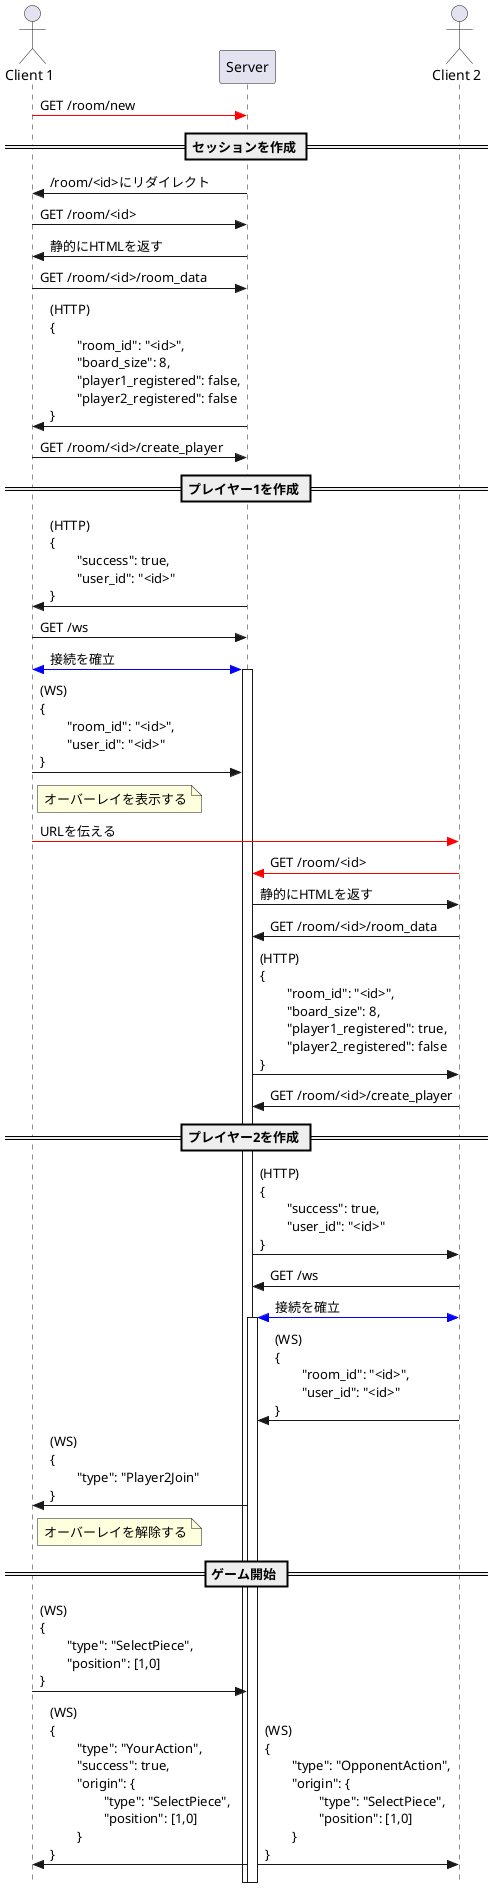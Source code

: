 @startuml name

!pragma teoz true

' !theme minty
' skinparam DefaultFontColor #000
' skinparam SequenceDividerFontColor #fff

skinparam Style strictuml
skinparam TabSize 2

actor "Client 1" as A
participant Server
actor "Client 2" as B

A -[#red]> Server: GET /room/new

== セッションを作成 ==

Server -> A: /room/<id>にリダイレクト
A -> Server: GET /room/<id>
Server -> A: 静的にHTMLを返す
A -> Server: GET /room/<id>/room_data
Server -> A: (HTTP)\n{\n\t"room_id": "<id>",\n\t"board_size": 8,\n\t"player1_registered": false,\n\t"player2_registered": false\n}
A -> Server: GET /room/<id>/create_player

== プレイヤー1を作成 ==

Server -> A: (HTTP)\n{\n\t"success": true,\n\t"user_id": "<id>"\n}
A -> Server: GET /ws
A <-[#blue]> Server: 接続を確立
activate Server
A -> Server: (WS)\n{\n\t"room_id": "<id>",\n\t"user_id": "<id>"\n}
note right of A: オーバーレイを表示する
A -[#red]> B:URLを伝える
B -[#red]> Server: GET /room/<id>
Server -> B: 静的にHTMLを返す
B -> Server: GET /room/<id>/room_data
Server -> B: (HTTP)\n{\n\t"room_id": "<id>",\n\t"board_size": 8,\n\t"player1_registered": true,\n\t"player2_registered": false\n}
B -> Server: GET /room/<id>/create_player

== プレイヤー2を作成 ==

Server -> B: (HTTP)\n{\n\t"success": true,\n\t"user_id": "<id>"\n}
B -> Server: GET /ws
B <-[#blue]> Server: 接続を確立
activate Server
B -> Server: (WS)\n{\n\t"room_id": "<id>",\n\t"user_id": "<id>"\n}
Server -> A: (WS)\n{\n\t"type": "Player2Join"\n}
note right of A: オーバーレイを解除する

== ゲーム開始 ==

A -> Server: (WS)\n{\n\t"type": "SelectPiece",\n\t"position": [1,0]\n}
Server -> A: (WS)\n{\n\t"type": "YourAction",\n\t"success": true,\n\t"origin": {\n\t\t"type": "SelectPiece",\n\t\t"position": [1,0]\n\t}\n}
& Server -> B: (WS)\n{\n\t"type": "OpponentAction",\n\t"origin": {\n\t\t"type": "SelectPiece",\n\t\t"position": [1,0]\n\t}\n}

@enduml

